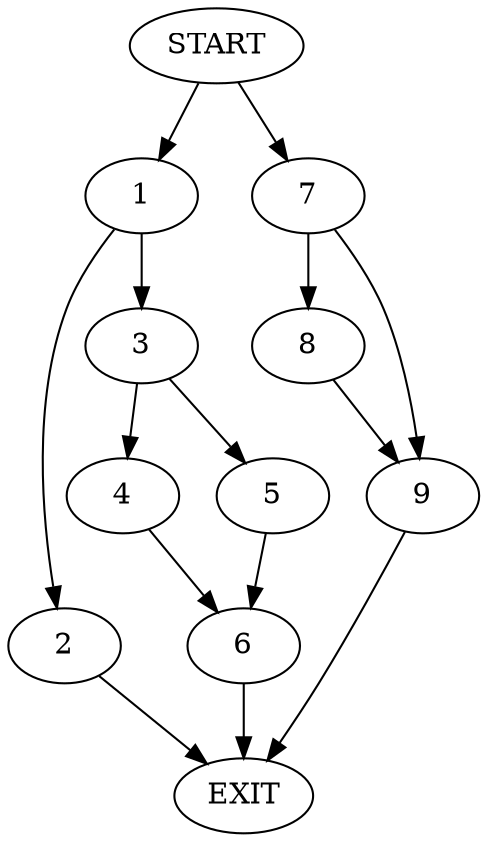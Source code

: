 digraph {
0 [label="START"]
10 [label="EXIT"]
0 -> 1
1 -> 2
1 -> 3
2 -> 10
3 -> 4
3 -> 5
5 -> 6
4 -> 6
6 -> 10
0 -> 7
7 -> 8
7 -> 9
8 -> 9
9 -> 10
}
